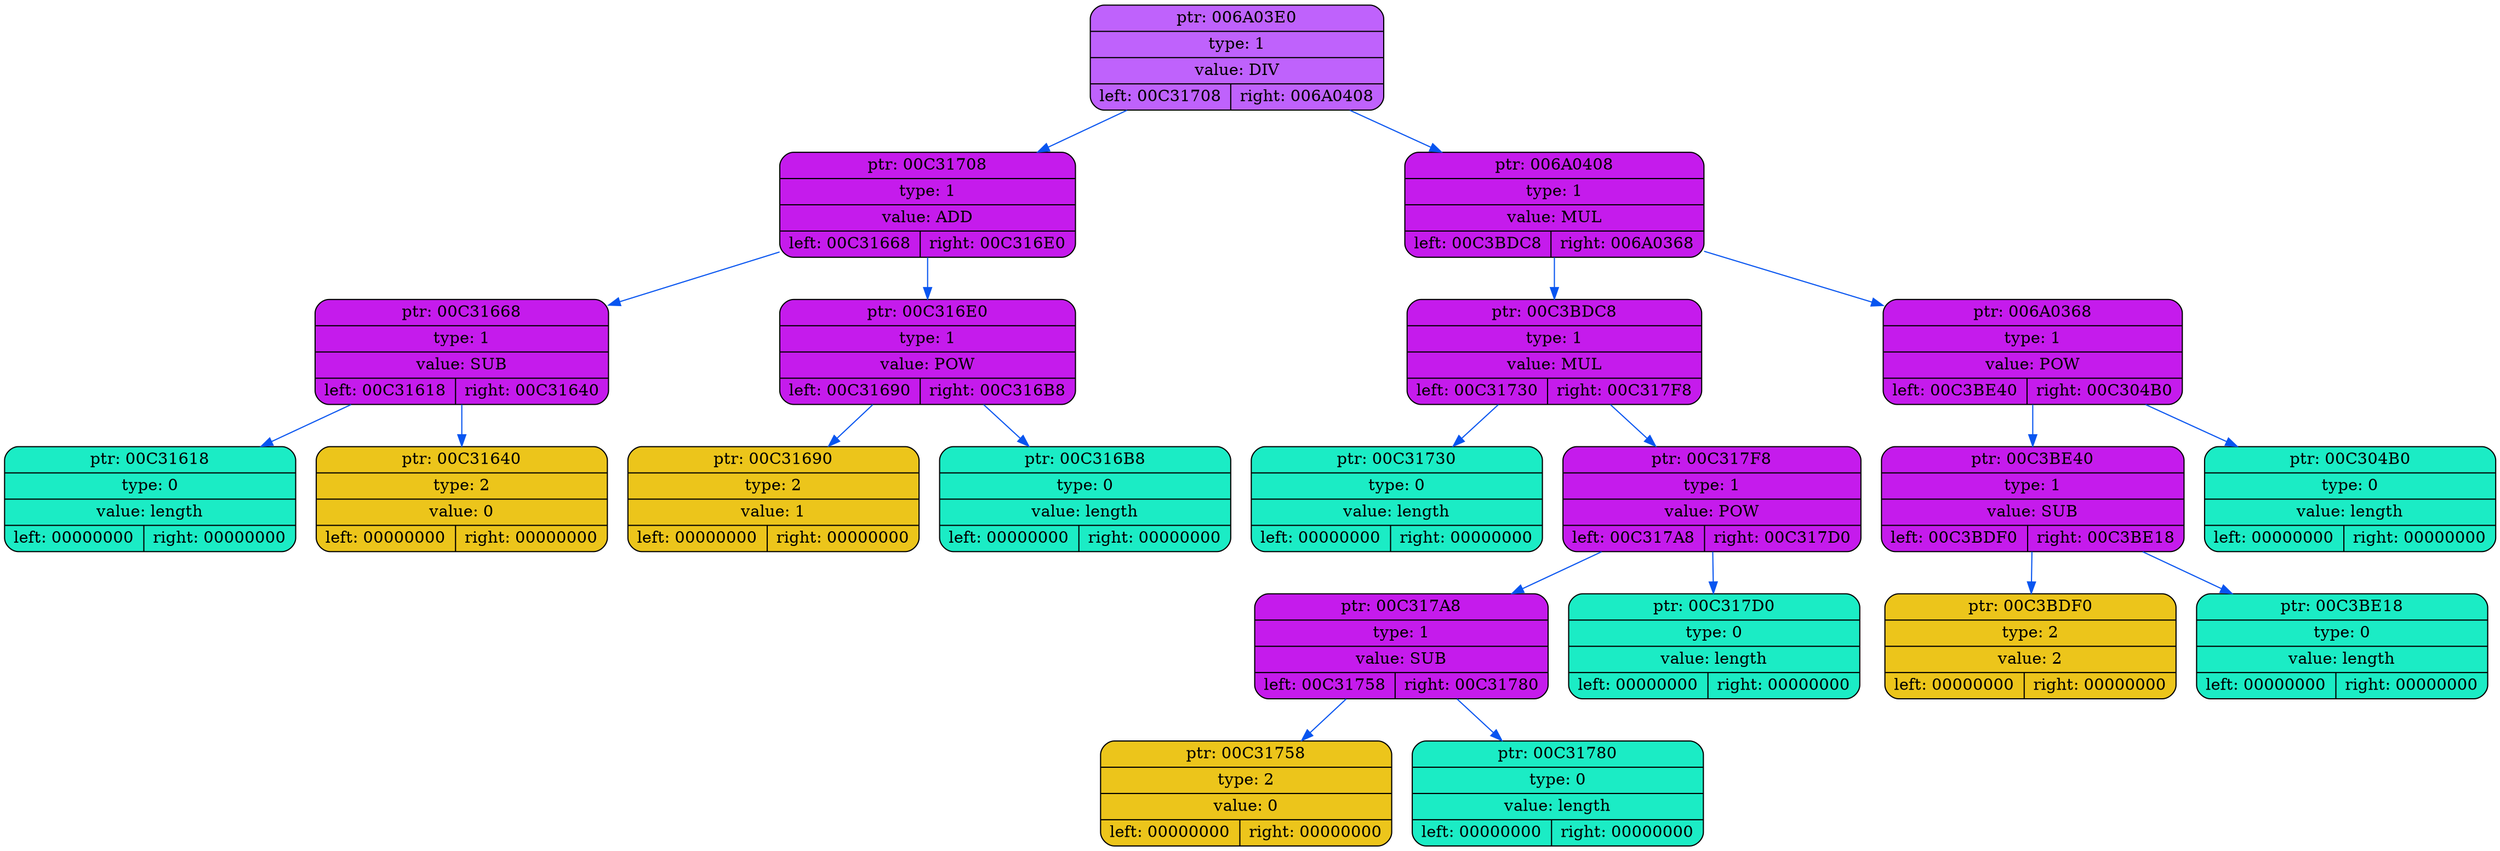 digraph
{
    rankdir=TP

        node006A03E0[shape=record,style="rounded,filled",fillcolor="#BF62FC",label="{ ptr: 006A03E0 | type: 1 | value: DIV| { left: 00C31708 | right: 006A0408 }}"];
    node006A03E0 -> node00C31708[color="#0855F0"]
    node00C31708[shape=record,style="rounded,filled",fillcolor="#C51BEC",label="{ ptr: 00C31708 | type: 1 | value: ADD| { left: 00C31668 | right: 00C316E0 }}"];
    node00C31708 -> node00C31668[color="#0855F0"]
    node00C31668[shape=record,style="rounded,filled",fillcolor="#C51BEC",label="{ ptr: 00C31668 | type: 1 | value: SUB| { left: 00C31618 | right: 00C31640 }}"];
    node00C31668 -> node00C31618[color="#0855F0"]
    node00C31618[shape=record,style="rounded,filled",fillcolor="#1BECC5",label="{ ptr: 00C31618 | type: 0 | value: length| { left: 00000000 | right: 00000000 }}"];
    node00C31668 -> node00C31640[color="#0855F0"]
    node00C31640[shape=record,style="rounded,filled",fillcolor="#ECC51B",label="{ ptr: 00C31640 | type: 2 | value: 0| { left: 00000000 | right: 00000000 }}"];
    node00C31708 -> node00C316E0[color="#0855F0"]
    node00C316E0[shape=record,style="rounded,filled",fillcolor="#C51BEC",label="{ ptr: 00C316E0 | type: 1 | value: POW| { left: 00C31690 | right: 00C316B8 }}"];
    node00C316E0 -> node00C31690[color="#0855F0"]
    node00C31690[shape=record,style="rounded,filled",fillcolor="#ECC51B",label="{ ptr: 00C31690 | type: 2 | value: 1| { left: 00000000 | right: 00000000 }}"];
    node00C316E0 -> node00C316B8[color="#0855F0"]
    node00C316B8[shape=record,style="rounded,filled",fillcolor="#1BECC5",label="{ ptr: 00C316B8 | type: 0 | value: length| { left: 00000000 | right: 00000000 }}"];
    node006A03E0 -> node006A0408[color="#0855F0"]
    node006A0408[shape=record,style="rounded,filled",fillcolor="#C51BEC",label="{ ptr: 006A0408 | type: 1 | value: MUL| { left: 00C3BDC8 | right: 006A0368 }}"];
    node006A0408 -> node00C3BDC8[color="#0855F0"]
    node00C3BDC8[shape=record,style="rounded,filled",fillcolor="#C51BEC",label="{ ptr: 00C3BDC8 | type: 1 | value: MUL| { left: 00C31730 | right: 00C317F8 }}"];
    node00C3BDC8 -> node00C31730[color="#0855F0"]
    node00C31730[shape=record,style="rounded,filled",fillcolor="#1BECC5",label="{ ptr: 00C31730 | type: 0 | value: length| { left: 00000000 | right: 00000000 }}"];
    node00C3BDC8 -> node00C317F8[color="#0855F0"]
    node00C317F8[shape=record,style="rounded,filled",fillcolor="#C51BEC",label="{ ptr: 00C317F8 | type: 1 | value: POW| { left: 00C317A8 | right: 00C317D0 }}"];
    node00C317F8 -> node00C317A8[color="#0855F0"]
    node00C317A8[shape=record,style="rounded,filled",fillcolor="#C51BEC",label="{ ptr: 00C317A8 | type: 1 | value: SUB| { left: 00C31758 | right: 00C31780 }}"];
    node00C317A8 -> node00C31758[color="#0855F0"]
    node00C31758[shape=record,style="rounded,filled",fillcolor="#ECC51B",label="{ ptr: 00C31758 | type: 2 | value: 0| { left: 00000000 | right: 00000000 }}"];
    node00C317A8 -> node00C31780[color="#0855F0"]
    node00C31780[shape=record,style="rounded,filled",fillcolor="#1BECC5",label="{ ptr: 00C31780 | type: 0 | value: length| { left: 00000000 | right: 00000000 }}"];
    node00C317F8 -> node00C317D0[color="#0855F0"]
    node00C317D0[shape=record,style="rounded,filled",fillcolor="#1BECC5",label="{ ptr: 00C317D0 | type: 0 | value: length| { left: 00000000 | right: 00000000 }}"];
    node006A0408 -> node006A0368[color="#0855F0"]
    node006A0368[shape=record,style="rounded,filled",fillcolor="#C51BEC",label="{ ptr: 006A0368 | type: 1 | value: POW| { left: 00C3BE40 | right: 00C304B0 }}"];
    node006A0368 -> node00C3BE40[color="#0855F0"]
    node00C3BE40[shape=record,style="rounded,filled",fillcolor="#C51BEC",label="{ ptr: 00C3BE40 | type: 1 | value: SUB| { left: 00C3BDF0 | right: 00C3BE18 }}"];
    node00C3BE40 -> node00C3BDF0[color="#0855F0"]
    node00C3BDF0[shape=record,style="rounded,filled",fillcolor="#ECC51B",label="{ ptr: 00C3BDF0 | type: 2 | value: 2| { left: 00000000 | right: 00000000 }}"];
    node00C3BE40 -> node00C3BE18[color="#0855F0"]
    node00C3BE18[shape=record,style="rounded,filled",fillcolor="#1BECC5",label="{ ptr: 00C3BE18 | type: 0 | value: length| { left: 00000000 | right: 00000000 }}"];
    node006A0368 -> node00C304B0[color="#0855F0"]
    node00C304B0[shape=record,style="rounded,filled",fillcolor="#1BECC5",label="{ ptr: 00C304B0 | type: 0 | value: length| { left: 00000000 | right: 00000000 }}"];
}